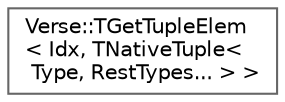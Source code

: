 digraph "Graphical Class Hierarchy"
{
 // INTERACTIVE_SVG=YES
 // LATEX_PDF_SIZE
  bgcolor="transparent";
  edge [fontname=Helvetica,fontsize=10,labelfontname=Helvetica,labelfontsize=10];
  node [fontname=Helvetica,fontsize=10,shape=box,height=0.2,width=0.4];
  rankdir="LR";
  Node0 [id="Node000000",label="Verse::TGetTupleElem\l\< Idx, TNativeTuple\<\l Type, RestTypes... \> \>",height=0.2,width=0.4,color="grey40", fillcolor="white", style="filled",URL="$dc/d6b/structVerse_1_1TGetTupleElem_3_01Idx_00_01TNativeTuple_3_01Type_00_01RestTypes_8_8_8_01_4_01_4.html",tooltip=" "];
}
